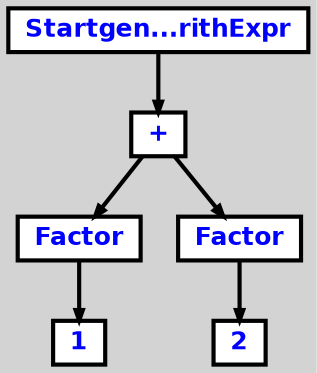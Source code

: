 digraph {

	ordering=out;
	ranksep=.4;
	bgcolor="lightgrey"; node [shape=box, fixedsize=false, fontsize=12, fontname="Helvetica-bold", fontcolor="blue"
		width=.25, height=.25, color="black", fillcolor="white", style="filled, solid, bold"];
	edge [arrowsize=.5, color="black", style="bold"]

  n0 [label="Startgen...rithExpr"];
  n1 [label="+"];
  n1 [label="+"];
  n2 [label="Factor"];
  n2 [label="Factor"];
  n3 [label="1"];
  n4 [label="Factor"];
  n4 [label="Factor"];
  n5 [label="2"];

  n0 -> n1 // "Startgen...rithExpr" -> "+"
  n1 -> n2 // "+" -> "Factor"
  n2 -> n3 // "Factor" -> "1"
  n1 -> n4 // "+" -> "Factor"
  n4 -> n5 // "Factor" -> "2"

}
